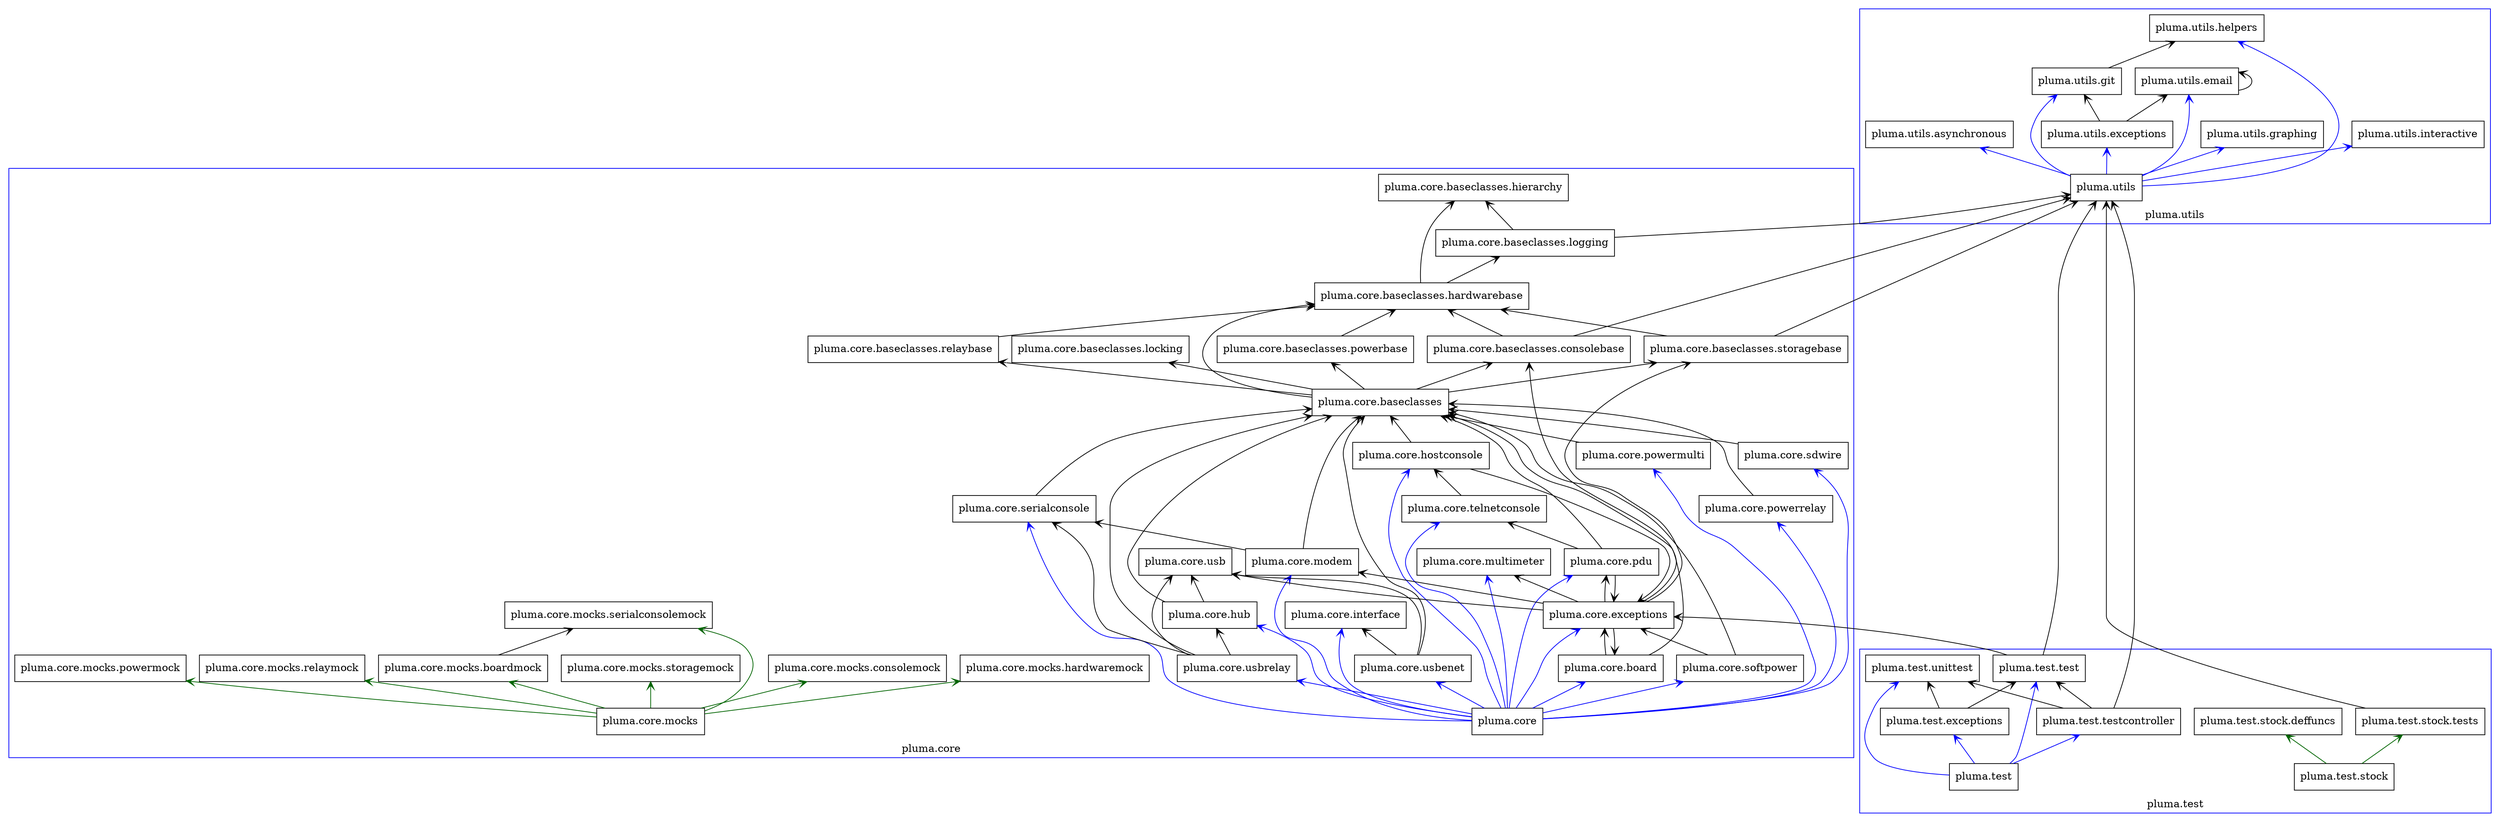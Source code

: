 digraph "packages_pluma" {
    charset="utf-8"
    rankdir=BT
    subgraph cluster_plumacore {
		label = "pluma.core";
		color=blue

        "0" [label="pluma.core", shape="box"];
        "1" [label="pluma.core.baseclasses", shape="box"];
        "2" [label="pluma.core.baseclasses.consolebase", shape="box"];
        "3" [label="pluma.core.baseclasses.hardwarebase", shape="box"];
        "4" [label="pluma.core.baseclasses.hierarchy", shape="box"];
        "5" [label="pluma.core.baseclasses.locking", shape="box"];
        "6" [label="pluma.core.baseclasses.logging", shape="box"];
        "7" [label="pluma.core.baseclasses.powerbase", shape="box"];
        "8" [label="pluma.core.baseclasses.relaybase", shape="box"];
        "9" [label="pluma.core.baseclasses.storagebase", shape="box"];
        "10" [label="pluma.core.board", shape="box"];
        "11" [label="pluma.core.exceptions", shape="box"];
        "12" [label="pluma.core.hostconsole", shape="box"];
        "13" [label="pluma.core.hub", shape="box"];
        "14" [label="pluma.core.interface", shape="box"];
        "15" [label="pluma.core.mocks", shape="box"];
        "16" [label="pluma.core.mocks.boardmock", shape="box"];
        "17" [label="pluma.core.mocks.consolemock", shape="box"];
        "18" [label="pluma.core.mocks.hardwaremock", shape="box"];
        "19" [label="pluma.core.mocks.powermock", shape="box"];
        "20" [label="pluma.core.mocks.relaymock", shape="box"];
        "21" [label="pluma.core.mocks.serialconsolemock", shape="box"];
        "22" [label="pluma.core.mocks.storagemock", shape="box"];
        "23" [label="pluma.core.modem", shape="box"];
        "24" [label="pluma.core.multimeter", shape="box"];
        "26" [label="pluma.core.pdu", shape="box"];
        "27" [label="pluma.core.powermulti", shape="box"];
        "28" [label="pluma.core.powerrelay", shape="box"];
        "30" [label="pluma.core.sdwire", shape="box"];
        "31" [label="pluma.core.serialconsole", shape="box"];
        "32" [label="pluma.core.softpower", shape="box"];
        "33" [label="pluma.core.telnetconsole", shape="box"];
        "34" [label="pluma.core.usb", shape="box"];
        "35" [label="pluma.core.usbenet", shape="box"];
        "36" [label="pluma.core.usbrelay", shape="box"];
    }
    subgraph cluster_plumatest {
		label = "pluma.test";
		color=blue

        "37" [label="pluma.test", shape="box"];
        "38" [label="pluma.test.exceptions", shape="box"];
        "39" [label="pluma.test.stock", shape="box"];
        "40" [label="pluma.test.stock.deffuncs", shape="box"];
        "41" [label="pluma.test.stock.tests", shape="box"];
        "42" [label="pluma.test.test", shape="box"];
        "43" [label="pluma.test.testcontroller", shape="box"];
        "44" [label="pluma.test.unittest", shape="box"];
    }
    subgraph cluster_plumautils {
		label = "pluma.utils";
		color=blue

        "45" [label="pluma.utils", shape="box"];
        "46" [label="pluma.utils.asynchronous", shape="box"];
        "47" [label="pluma.utils.email", shape="box"];
        "48" [label="pluma.utils.exceptions", shape="box"];
        "49" [label="pluma.utils.git", shape="box"];
        "50" [label="pluma.utils.graphing", shape="box"];
        "51" [label="pluma.utils.helpers", shape="box"];
        "52" [label="pluma.utils.interactive", shape="box"];
    }
    "0" -> "10" [arrowhead="open", color="blue", arrowtail="none"];
    "0" -> "11" [arrowhead="open", color="blue", arrowtail="none"];
    "0" -> "12" [arrowhead="open", color="blue", arrowtail="none"];
    "0" -> "13" [arrowhead="open", color="blue", arrowtail="none"];
    "0" -> "14" [arrowhead="open", color="blue", arrowtail="none"];
    "0" -> "23" [arrowhead="open", color="blue", arrowtail="none"];
    "0" -> "24" [arrowhead="open", color="blue", arrowtail="none"];
    "0" -> "26" [arrowhead="open", color="blue", arrowtail="none"];
    "0" -> "27" [arrowhead="open", color="blue", arrowtail="none"];
    "0" -> "28" [arrowhead="open", color="blue", arrowtail="none"];
    "0" -> "30" [arrowhead="open", color="blue", arrowtail="none"];
    "0" -> "31" [arrowhead="open", color="blue", arrowtail="none"];
    "0" -> "32" [arrowhead="open", color="blue", arrowtail="none"];
    "0" -> "33" [arrowhead="open", color="blue", arrowtail="none"];
    "0" -> "35" [arrowhead="open", color="blue", arrowtail="none"];
    "0" -> "36" [arrowhead="open", color="blue", arrowtail="none"];
    "1" -> "2" [arrowhead="open", arrowtail="none"];
    "1" -> "3" [arrowhead="open", arrowtail="none"];
    "1" -> "5" [arrowhead="open", arrowtail="none"];
    "1" -> "7" [arrowhead="open", arrowtail="none"];
    "1" -> "8" [arrowhead="open", arrowtail="none"];
    "1" -> "9" [arrowhead="open", arrowtail="none"];
    "2" -> "3" [arrowhead="open", arrowtail="none"];
    "2" -> "45" [arrowhead="open", arrowtail="none"];
    "3" -> "4" [arrowhead="open", arrowtail="none"];
    "3" -> "6" [arrowhead="open", arrowtail="none"];
    "6" -> "4" [arrowhead="open", arrowtail="none"];
    "6" -> "45" [arrowhead="open", arrowtail="none"];
    "7" -> "3" [arrowhead="open", arrowtail="none"];
    "8" -> "3" [arrowhead="open", arrowtail="none"];
    "9" -> "3" [arrowhead="open", arrowtail="none"];
    "9" -> "45" [arrowhead="open", arrowtail="none"];
    "10" -> "1" [arrowhead="open", arrowtail="none"];
    "10" -> "11" [arrowhead="open", arrowtail="none"];
    "11" -> "2" [arrowhead="open", arrowtail="none"];
    "11" -> "9" [arrowhead="open", arrowtail="none"];
    "11" -> "10" [arrowhead="open", arrowtail="none"];
    "11" -> "23" [arrowhead="open", arrowtail="none"];
    "11" -> "24" [arrowhead="open", arrowtail="none"];
    "11" -> "26" [arrowhead="open", arrowtail="none"];
    "11" -> "34" [arrowhead="open", arrowtail="none"];
    "12" -> "1" [arrowhead="open", arrowtail="none"];
    "12" -> "11" [arrowhead="open", arrowtail="none"];
    "13" -> "1" [arrowhead="open", arrowtail="none"];
    "13" -> "34" [arrowhead="open", arrowtail="none"];
    "15" -> "16" [arrowhead="open", color=darkgreen arrowtail="none"];
    "15" -> "17" [arrowhead="open", color=darkgreen arrowtail="none"];
    "15" -> "18" [arrowhead="open", color=darkgreen arrowtail="none"];
    "15" -> "19" [arrowhead="open", color=darkgreen arrowtail="none"];
    "15" -> "20" [arrowhead="open", color=darkgreen arrowtail="none"];
    "15" -> "21" [arrowhead="open", color=darkgreen arrowtail="none"];
    "15" -> "22" [arrowhead="open", color=darkgreen arrowtail="none"];
    "16" -> "21" [arrowhead="open", arrowtail="none"];
    "23" -> "1" [arrowhead="open", arrowtail="none"];
    "23" -> "31" [arrowhead="open", arrowtail="none"];
    "26" -> "1" [arrowhead="open", arrowtail="none"];
    "26" -> "11" [arrowhead="open", arrowtail="none"];
    "26" -> "33" [arrowhead="open", arrowtail="none"];
    "27" -> "1" [arrowhead="open", arrowtail="none"];
    "28" -> "1" [arrowhead="open", arrowtail="none"];
    "30" -> "1" [arrowhead="open", arrowtail="none"];
    "31" -> "1" [arrowhead="open", arrowtail="none"];
    "32" -> "1" [arrowhead="open", arrowtail="none"];
    "32" -> "11" [arrowhead="open", arrowtail="none"];
    "33" -> "12" [arrowhead="open", arrowtail="none"];
    "35" -> "1" [arrowhead="open", arrowtail="none"];
    "35" -> "14" [arrowhead="open", arrowtail="none"];
    "35" -> "34" [arrowhead="open", arrowtail="none"];
    "36" -> "1" [arrowhead="open", arrowtail="none"];
    "36" -> "13" [arrowhead="open", arrowtail="none"];
    "36" -> "31" [arrowhead="open", arrowtail="none"];
    "36" -> "34" [arrowhead="open", arrowtail="none"];
    "37" -> "38" [arrowhead="open", color="blue", arrowtail="none"];
    "37" -> "42" [arrowhead="open", color="blue", arrowtail="none"];
    "37" -> "43" [arrowhead="open", color="blue", arrowtail="none"];
    "37" -> "44" [arrowhead="open", color="blue", arrowtail="none"];
    "38" -> "42" [arrowhead="open", arrowtail="none"];
    "38" -> "44" [arrowhead="open", arrowtail="none"];
    "39" -> "40" [arrowhead="open", color=darkgreen arrowtail="none"];
    "39" -> "41" [arrowhead="open", color=darkgreen arrowtail="none"];
    "41" -> "45" [arrowhead="open", arrowtail="none"];
    "42" -> "11" [arrowhead="open", arrowtail="none"];
    "42" -> "45" [arrowhead="open", arrowtail="none"];
    "43" -> "42" [arrowhead="open", arrowtail="none"];
    "43" -> "44" [arrowhead="open", arrowtail="none"];
    "43" -> "45" [arrowhead="open", arrowtail="none"];
    "45" -> "46" [arrowhead="open", color="blue", arrowtail="none"];
    "45" -> "47" [arrowhead="open", color="blue", arrowtail="none"];
    "45" -> "48" [arrowhead="open", color="blue", arrowtail="none"];
    "45" -> "49" [arrowhead="open", color="blue", arrowtail="none"];
    "45" -> "50" [arrowhead="open", color="blue", arrowtail="none"];
    "45" -> "51" [arrowhead="open", color="blue", arrowtail="none"];
    "45" -> "52" [arrowhead="open", color="blue", arrowtail="none"];
    "47" -> "47" [arrowhead="open", arrowtail="none"];
    "48" -> "47" [arrowhead="open", arrowtail="none"];
    "48" -> "49" [arrowhead="open", arrowtail="none"];
    "49" -> "51" [arrowhead="open", arrowtail="none"];
}
